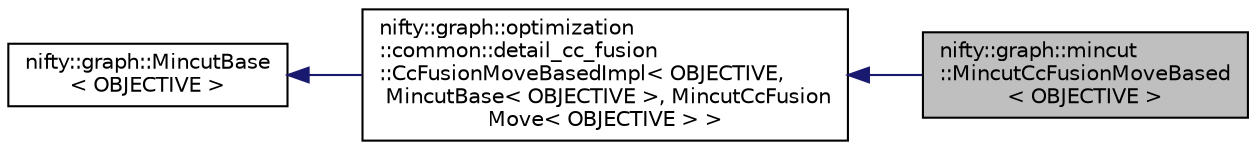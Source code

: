 digraph "nifty::graph::mincut::MincutCcFusionMoveBased&lt; OBJECTIVE &gt;"
{
  edge [fontname="Helvetica",fontsize="10",labelfontname="Helvetica",labelfontsize="10"];
  node [fontname="Helvetica",fontsize="10",shape=record];
  rankdir="LR";
  Node1 [label="nifty::graph::mincut\l::MincutCcFusionMoveBased\l\< OBJECTIVE \>",height=0.2,width=0.4,color="black", fillcolor="grey75", style="filled", fontcolor="black"];
  Node2 -> Node1 [dir="back",color="midnightblue",fontsize="10",style="solid"];
  Node2 [label="nifty::graph::optimization\l::common::detail_cc_fusion\l::CcFusionMoveBasedImpl\< OBJECTIVE,\l MincutBase\< OBJECTIVE \>, MincutCcFusion\lMove\< OBJECTIVE \> \>",height=0.2,width=0.4,color="black", fillcolor="white", style="filled",URL="$classnifty_1_1graph_1_1optimization_1_1common_1_1detail__cc__fusion_1_1CcFusionMoveBasedImpl.html"];
  Node3 -> Node2 [dir="back",color="midnightblue",fontsize="10",style="solid"];
  Node3 [label="nifty::graph::MincutBase\l\< OBJECTIVE \>",height=0.2,width=0.4,color="black", fillcolor="white", style="filled",URL="$classnifty_1_1graph_1_1MincutBase.html"];
}
